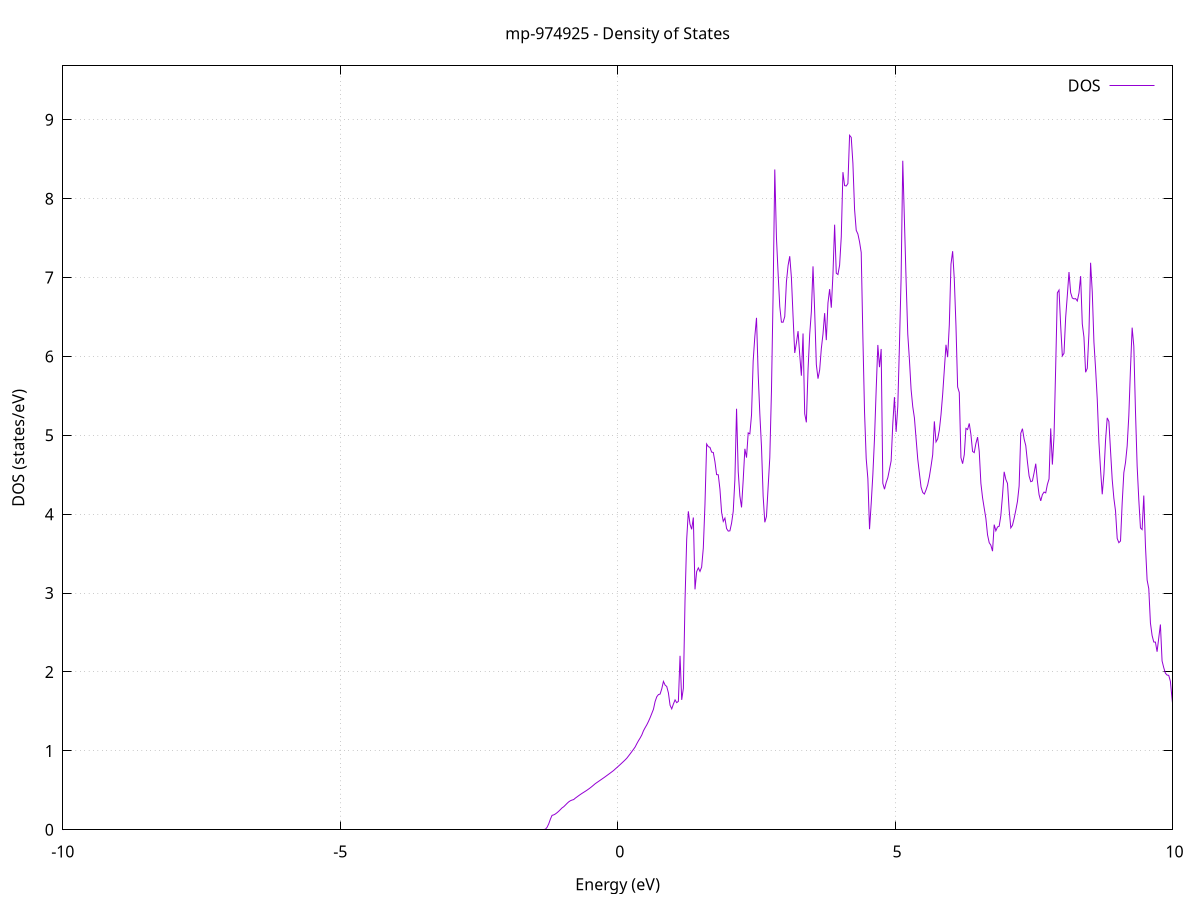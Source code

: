 set title 'mp-974925 - Density of States'
set xlabel 'Energy (eV)'
set ylabel 'DOS (states/eV)'
set grid
set xrange [-10:10]
set yrange [0:9.683]
set xzeroaxis lt -1
set terminal png size 800,600
set output 'mp-974925_dos_gnuplot.png'
plot '-' using 1:2 with lines title 'DOS'
-42.133400 0.000000
-42.103400 0.000000
-42.073400 0.000000
-42.043500 0.000000
-42.013500 0.000000
-41.983600 0.000000
-41.953600 0.000000
-41.923700 0.000000
-41.893700 0.000000
-41.863700 0.000000
-41.833800 0.000000
-41.803800 0.000000
-41.773900 0.000000
-41.743900 0.000000
-41.714000 0.000000
-41.684000 0.000000
-41.654000 0.000000
-41.624100 0.000000
-41.594100 0.000000
-41.564200 0.000000
-41.534200 0.000000
-41.504300 0.000000
-41.474300 0.000000
-41.444300 0.000000
-41.414400 0.000000
-41.384400 0.000000
-41.354500 0.000000
-41.324500 0.000000
-41.294600 0.000000
-41.264600 0.000000
-41.234600 0.000000
-41.204700 0.000000
-41.174700 0.000000
-41.144800 0.000000
-41.114800 0.000000
-41.084900 0.000000
-41.054900 0.000000
-41.024900 0.000000
-40.995000 0.000000
-40.965000 0.000000
-40.935100 0.000000
-40.905100 0.000000
-40.875200 0.000000
-40.845200 0.000000
-40.815300 0.000000
-40.785300 0.000000
-40.755300 0.000000
-40.725400 0.000000
-40.695400 0.000000
-40.665500 0.000000
-40.635500 0.000000
-40.605600 0.000000
-40.575600 0.000000
-40.545600 0.000000
-40.515700 0.000000
-40.485700 0.000000
-40.455800 0.000000
-40.425800 0.000000
-40.395900 0.000000
-40.365900 0.000000
-40.335900 0.000000
-40.306000 0.000000
-40.276000 0.000000
-40.246100 0.000000
-40.216100 0.000000
-40.186200 0.000000
-40.156200 0.000000
-40.126200 0.000000
-40.096300 0.000000
-40.066300 0.000000
-40.036400 0.000000
-40.006400 0.000000
-39.976500 0.000000
-39.946500 0.000000
-39.916500 0.000000
-39.886600 0.000000
-39.856600 0.000000
-39.826700 0.000000
-39.796700 0.000000
-39.766800 0.000000
-39.736800 0.000000
-39.706800 0.000000
-39.676900 0.000000
-39.646900 0.000000
-39.617000 0.000000
-39.587000 0.000000
-39.557100 0.000000
-39.527100 0.000000
-39.497100 0.000000
-39.467200 0.000000
-39.437200 0.000000
-39.407300 14.062000
-39.377300 84.823100
-39.347400 0.000000
-39.317400 0.000000
-39.287400 0.000000
-39.257500 0.000000
-39.227500 0.000000
-39.197600 0.000000
-39.167600 0.000000
-39.137700 0.000000
-39.107700 0.000000
-39.077700 0.000000
-39.047800 0.000000
-39.017800 0.000000
-38.987900 0.000000
-38.957900 0.000000
-38.928000 0.000000
-38.898000 0.000000
-38.868000 0.000000
-38.838100 0.000000
-38.808100 0.000000
-38.778200 0.000000
-38.748200 0.000000
-38.718300 0.000000
-38.688300 0.000000
-38.658300 0.000000
-38.628400 0.000000
-38.598400 0.000000
-38.568500 0.000000
-38.538500 0.000000
-38.508600 0.000000
-38.478600 0.000000
-38.448600 0.000000
-38.418700 0.000000
-38.388700 0.000000
-38.358800 0.000000
-38.328800 0.000000
-38.298900 0.000000
-38.268900 0.000000
-38.238900 0.000000
-38.209000 0.000000
-38.179000 0.000000
-38.149100 0.000000
-38.119100 0.000000
-38.089200 0.000000
-38.059200 0.000000
-38.029200 0.000000
-37.999300 0.000000
-37.969300 0.000000
-37.939400 0.000000
-37.909400 0.000000
-37.879500 0.000000
-37.849500 0.000000
-37.819600 0.000000
-37.789600 0.000000
-37.759600 0.000000
-37.729700 0.000000
-37.699700 0.000000
-37.669800 0.000000
-37.639800 0.000000
-37.609900 0.000000
-37.579900 0.000000
-37.549900 0.000000
-37.520000 0.000000
-37.490000 0.000000
-37.460100 0.000000
-37.430100 0.000000
-37.400200 0.000000
-37.370200 0.000000
-37.340200 0.000000
-37.310300 0.000000
-37.280300 0.000000
-37.250400 0.000000
-37.220400 0.000000
-37.190500 0.000000
-37.160500 0.000000
-37.130500 0.000000
-37.100600 0.000000
-37.070600 0.000000
-37.040700 0.000000
-37.010700 0.000000
-36.980800 0.000000
-36.950800 0.000000
-36.920800 0.000000
-36.890900 0.000000
-36.860900 0.000000
-36.831000 0.000000
-36.801000 0.000000
-36.771100 0.000000
-36.741100 0.000000
-36.711100 0.000000
-36.681200 0.000000
-36.651200 0.000000
-36.621300 0.000000
-36.591300 0.000000
-36.561400 0.000000
-36.531400 0.000000
-36.501400 0.000000
-36.471500 0.000000
-36.441500 0.000000
-36.411600 0.000000
-36.381600 0.000000
-36.351700 0.000000
-36.321700 0.000000
-36.291700 0.000000
-36.261800 0.000000
-36.231800 0.000000
-36.201900 0.000000
-36.171900 0.000000
-36.142000 0.000000
-36.112000 0.000000
-36.082000 0.000000
-36.052100 0.000000
-36.022100 0.000000
-35.992200 0.000000
-35.962200 0.000000
-35.932300 0.000000
-35.902300 0.000000
-35.872300 0.000000
-35.842400 0.000000
-35.812400 0.000000
-35.782500 0.000000
-35.752500 0.000000
-35.722600 0.000000
-35.692600 0.000000
-35.662600 0.000000
-35.632700 0.000000
-35.602700 0.000000
-35.572800 0.000000
-35.542800 0.000000
-35.512900 0.000000
-35.482900 0.000000
-35.452900 0.000000
-35.423000 0.000000
-35.393000 0.000000
-35.363100 0.000000
-35.333100 0.000000
-35.303200 0.000000
-35.273200 0.000000
-35.243200 0.000000
-35.213300 0.000000
-35.183300 0.000000
-35.153400 0.000000
-35.123400 0.000000
-35.093500 0.000000
-35.063500 0.000000
-35.033500 0.000000
-35.003600 0.000000
-34.973600 0.000000
-34.943700 0.000000
-34.913700 0.000000
-34.883800 0.000000
-34.853800 0.000000
-34.823800 0.000000
-34.793900 0.000000
-34.763900 0.000000
-34.734000 0.000000
-34.704000 0.000000
-34.674100 0.000000
-34.644100 0.000000
-34.614200 0.000000
-34.584200 0.000000
-34.554200 0.000000
-34.524300 0.000000
-34.494300 0.000000
-34.464400 0.000000
-34.434400 0.000000
-34.404500 0.000000
-34.374500 0.000000
-34.344500 0.000000
-34.314600 0.000000
-34.284600 0.000000
-34.254700 0.000000
-34.224700 0.000000
-34.194800 0.000000
-34.164800 0.000000
-34.134800 0.000000
-34.104900 0.000000
-34.074900 0.000000
-34.045000 0.000000
-34.015000 0.000000
-33.985100 0.000000
-33.955100 0.000000
-33.925100 0.000000
-33.895200 0.000000
-33.865200 0.000000
-33.835300 0.000000
-33.805300 0.000000
-33.775400 0.000000
-33.745400 0.000000
-33.715400 0.000000
-33.685500 0.000000
-33.655500 0.000000
-33.625600 0.000000
-33.595600 0.000000
-33.565700 0.000000
-33.535700 0.000000
-33.505700 0.000000
-33.475800 0.000000
-33.445800 0.000000
-33.415900 0.000000
-33.385900 0.000000
-33.356000 0.000000
-33.326000 0.000000
-33.296000 0.000000
-33.266100 0.000000
-33.236100 0.000000
-33.206200 0.000000
-33.176200 0.000000
-33.146300 0.000000
-33.116300 0.000000
-33.086300 0.000000
-33.056400 0.000000
-33.026400 0.000000
-32.996500 0.000000
-32.966500 0.000000
-32.936600 0.000000
-32.906600 0.000000
-32.876600 0.000000
-32.846700 0.000000
-32.816700 0.000000
-32.786800 0.000000
-32.756800 0.000000
-32.726900 0.000000
-32.696900 0.000000
-32.666900 0.000000
-32.637000 0.000000
-32.607000 0.000000
-32.577100 0.000000
-32.547100 0.000000
-32.517200 0.000000
-32.487200 0.000000
-32.457200 0.000000
-32.427300 0.000000
-32.397300 0.000000
-32.367400 0.000000
-32.337400 0.000000
-32.307500 0.000000
-32.277500 0.000000
-32.247500 0.000000
-32.217600 0.000000
-32.187600 0.000000
-32.157700 0.000000
-32.127700 0.000000
-32.097800 0.000000
-32.067800 0.000000
-32.037800 0.000000
-32.007900 0.000000
-31.977900 0.000000
-31.948000 0.000000
-31.918000 0.000000
-31.888100 0.000000
-31.858100 0.000000
-31.828100 0.000000
-31.798200 0.000000
-31.768200 0.000000
-31.738300 0.000000
-31.708300 0.000000
-31.678400 0.000000
-31.648400 0.000000
-31.618400 0.000000
-31.588500 0.000000
-31.558500 0.000000
-31.528600 0.000000
-31.498600 0.000000
-31.468700 0.000000
-31.438700 0.000000
-31.408800 0.000000
-31.378800 0.000000
-31.348800 0.000000
-31.318900 0.000000
-31.288900 0.000000
-31.259000 0.000000
-31.229000 0.000000
-31.199100 0.000000
-31.169100 0.000000
-31.139100 0.000000
-31.109200 0.000000
-31.079200 0.000000
-31.049300 0.000000
-31.019300 0.000000
-30.989400 0.000000
-30.959400 0.000000
-30.929400 0.000000
-30.899500 0.000000
-30.869500 0.000000
-30.839600 0.000000
-30.809600 0.000000
-30.779700 0.000000
-30.749700 0.000000
-30.719700 0.000000
-30.689800 0.000000
-30.659800 0.000000
-30.629900 0.000000
-30.599900 0.000000
-30.570000 0.000000
-30.540000 0.000000
-30.510000 0.000000
-30.480100 0.000000
-30.450100 0.000000
-30.420200 0.000000
-30.390200 0.000000
-30.360300 0.000000
-30.330300 0.000000
-30.300300 0.000000
-30.270400 0.000000
-30.240400 0.000000
-30.210500 0.000000
-30.180500 0.000000
-30.150600 0.000000
-30.120600 0.000000
-30.090600 0.000000
-30.060700 0.000000
-30.030700 0.000000
-30.000800 0.000000
-29.970800 0.000000
-29.940900 0.000000
-29.910900 0.000000
-29.880900 0.000000
-29.851000 0.000000
-29.821000 0.000000
-29.791100 0.000000
-29.761100 0.000000
-29.731200 0.000000
-29.701200 0.000000
-29.671200 0.000000
-29.641300 0.000000
-29.611300 0.000000
-29.581400 0.000000
-29.551400 0.000000
-29.521500 0.000000
-29.491500 0.000000
-29.461500 0.000000
-29.431600 0.000000
-29.401600 0.000000
-29.371700 0.000000
-29.341700 0.000000
-29.311800 0.000000
-29.281800 0.000000
-29.251800 0.000000
-29.221900 0.000000
-29.191900 0.000000
-29.162000 0.000000
-29.132000 0.000000
-29.102100 0.000000
-29.072100 0.000000
-29.042100 0.000000
-29.012200 0.000000
-28.982200 0.000000
-28.952300 0.000000
-28.922300 0.000000
-28.892400 0.000000
-28.862400 0.000000
-28.832400 0.000000
-28.802500 0.000000
-28.772500 0.000000
-28.742600 0.000000
-28.712600 0.000000
-28.682700 0.000000
-28.652700 0.000000
-28.622700 0.000000
-28.592800 0.000000
-28.562800 0.000000
-28.532900 0.000000
-28.502900 0.000000
-28.473000 0.000000
-28.443000 0.000000
-28.413100 0.000000
-28.383100 0.000000
-28.353100 0.000000
-28.323200 0.000000
-28.293200 0.000000
-28.263300 0.000000
-28.233300 0.000000
-28.203400 0.000000
-28.173400 0.000000
-28.143400 0.000000
-28.113500 0.000000
-28.083500 0.000000
-28.053600 0.000000
-28.023600 0.000000
-27.993700 0.000000
-27.963700 0.000000
-27.933700 0.000000
-27.903800 0.000000
-27.873800 0.000000
-27.843900 0.000000
-27.813900 0.000000
-27.784000 0.000000
-27.754000 0.000000
-27.724000 0.000000
-27.694100 0.000000
-27.664100 0.000000
-27.634200 0.000000
-27.604200 0.000000
-27.574300 0.000000
-27.544300 0.000000
-27.514300 0.000000
-27.484400 0.000000
-27.454400 0.000000
-27.424500 0.000000
-27.394500 0.000000
-27.364600 0.000000
-27.334600 0.000000
-27.304600 0.000000
-27.274700 0.000000
-27.244700 0.000000
-27.214800 0.000000
-27.184800 0.000000
-27.154900 0.000000
-27.124900 0.000000
-27.094900 0.000000
-27.065000 0.000000
-27.035000 0.000000
-27.005100 0.000000
-26.975100 0.000000
-26.945200 0.000000
-26.915200 0.000000
-26.885200 0.000000
-26.855300 0.000000
-26.825300 0.000000
-26.795400 0.000000
-26.765400 0.000000
-26.735500 0.000000
-26.705500 0.000000
-26.675500 0.000000
-26.645600 0.000000
-26.615600 0.000000
-26.585700 0.000000
-26.555700 0.000000
-26.525800 0.000000
-26.495800 0.000000
-26.465800 0.000000
-26.435900 0.000000
-26.405900 0.000000
-26.376000 0.000000
-26.346000 0.000000
-26.316100 0.000000
-26.286100 0.000000
-26.256100 0.000000
-26.226200 0.000000
-26.196200 0.000000
-26.166300 0.000000
-26.136300 0.000000
-26.106400 0.000000
-26.076400 0.000000
-26.046400 0.000000
-26.016500 0.000000
-25.986500 0.000000
-25.956600 0.000000
-25.926600 0.000000
-25.896700 0.000000
-25.866700 0.000000
-25.836700 0.000000
-25.806800 0.000000
-25.776800 0.000000
-25.746900 0.000000
-25.716900 0.000000
-25.687000 0.000000
-25.657000 0.000000
-25.627000 0.000000
-25.597100 0.000000
-25.567100 0.000000
-25.537200 0.000000
-25.507200 0.000000
-25.477300 0.000000
-25.447300 0.000000
-25.417300 0.000000
-25.387400 0.000000
-25.357400 0.000000
-25.327500 0.000000
-25.297500 0.000000
-25.267600 0.000000
-25.237600 0.000000
-25.207700 0.000000
-25.177700 0.000000
-25.147700 0.000000
-25.117800 0.000000
-25.087800 0.000000
-25.057900 0.000000
-25.027900 0.000000
-24.998000 0.000000
-24.968000 0.000000
-24.938000 0.000000
-24.908100 0.000000
-24.878100 0.000000
-24.848200 0.000000
-24.818200 0.000000
-24.788300 0.000000
-24.758300 0.000000
-24.728300 0.000000
-24.698400 0.000000
-24.668400 0.000000
-24.638500 0.000000
-24.608500 0.000000
-24.578600 0.000000
-24.548600 0.000000
-24.518600 0.000000
-24.488700 0.000000
-24.458700 0.000000
-24.428800 0.000000
-24.398800 0.000000
-24.368900 0.000000
-24.338900 0.000000
-24.308900 0.000000
-24.279000 0.000000
-24.249000 0.000000
-24.219100 0.000000
-24.189100 0.000000
-24.159200 0.000000
-24.129200 0.000000
-24.099200 0.000000
-24.069300 0.000000
-24.039300 0.000000
-24.009400 0.000000
-23.979400 0.000000
-23.949500 0.000000
-23.919500 0.000000
-23.889500 0.000000
-23.859600 0.000000
-23.829600 0.000000
-23.799700 0.000000
-23.769700 0.000000
-23.739800 0.000000
-23.709800 0.000000
-23.679800 0.000000
-23.649900 0.000000
-23.619900 0.000000
-23.590000 0.000000
-23.560000 0.000000
-23.530100 0.000000
-23.500100 0.000000
-23.470100 0.000000
-23.440200 0.000000
-23.410200 0.000000
-23.380300 0.000000
-23.350300 0.000000
-23.320400 0.000000
-23.290400 0.000000
-23.260400 0.000000
-23.230500 0.000000
-23.200500 0.000000
-23.170600 0.000000
-23.140600 0.000000
-23.110700 0.000000
-23.080700 0.000000
-23.050700 0.000000
-23.020800 0.000000
-22.990800 0.000000
-22.960900 0.000000
-22.930900 0.000000
-22.901000 0.000000
-22.871000 0.000000
-22.841000 0.000000
-22.811100 0.000000
-22.781100 0.000000
-22.751200 0.000000
-22.721200 0.000000
-22.691300 0.000000
-22.661300 0.000000
-22.631300 0.000000
-22.601400 0.000000
-22.571400 0.000000
-22.541500 0.000000
-22.511500 0.000000
-22.481600 0.000000
-22.451600 0.000000
-22.421600 0.000000
-22.391700 0.000000
-22.361700 0.000000
-22.331800 0.000000
-22.301800 0.000000
-22.271900 0.000000
-22.241900 0.000000
-22.211900 0.000000
-22.182000 0.000000
-22.152000 0.000000
-22.122100 0.000000
-22.092100 0.000000
-22.062200 0.000000
-22.032200 0.000000
-22.002300 0.000000
-21.972300 0.000000
-21.942300 0.000000
-21.912400 0.000000
-21.882400 0.000000
-21.852500 0.000000
-21.822500 0.000000
-21.792600 0.000000
-21.762600 0.000000
-21.732600 0.000000
-21.702700 0.000000
-21.672700 0.000000
-21.642800 0.000000
-21.612800 0.000000
-21.582900 0.000000
-21.552900 0.000000
-21.522900 0.000000
-21.493000 0.000000
-21.463000 0.000000
-21.433100 0.000000
-21.403100 0.000000
-21.373200 0.000000
-21.343200 0.000000
-21.313200 0.000000
-21.283300 0.000000
-21.253300 0.000000
-21.223400 0.000000
-21.193400 0.000000
-21.163500 0.000000
-21.133500 0.000000
-21.103500 0.000000
-21.073600 0.000000
-21.043600 0.000000
-21.013700 0.000000
-20.983700 0.000000
-20.953800 0.000000
-20.923800 0.000000
-20.893800 0.000000
-20.863900 0.000000
-20.833900 0.000000
-20.804000 0.000000
-20.774000 0.000000
-20.744100 0.000000
-20.714100 0.000000
-20.684100 0.000000
-20.654200 0.000000
-20.624200 0.000000
-20.594300 0.000000
-20.564300 0.000000
-20.534400 0.000000
-20.504400 0.000000
-20.474400 0.000000
-20.444500 0.000000
-20.414500 0.000000
-20.384600 0.000000
-20.354600 0.000000
-20.324700 0.000000
-20.294700 0.000000
-20.264700 0.000000
-20.234800 0.000000
-20.204800 0.000000
-20.174900 0.000000
-20.144900 0.000000
-20.115000 0.000000
-20.085000 0.000000
-20.055000 0.000000
-20.025100 0.000000
-19.995100 0.000000
-19.965200 0.000000
-19.935200 0.000000
-19.905300 0.000000
-19.875300 0.000000
-19.845300 0.000000
-19.815400 0.000000
-19.785400 0.000000
-19.755500 0.000000
-19.725500 0.000000
-19.695600 8.465600
-19.665600 13.528800
-19.635600 45.785300
-19.605700 44.774100
-19.575700 54.794300
-19.545800 25.334200
-19.515800 30.213600
-19.485900 36.943400
-19.455900 49.564200
-19.425900 30.260800
-19.396000 31.481800
-19.366000 80.850700
-19.336100 52.676400
-19.306100 88.310800
-19.276200 0.000000
-19.246200 0.000000
-19.216200 0.000000
-19.186300 0.000000
-19.156300 0.000000
-19.126400 0.000000
-19.096400 0.000000
-19.066500 0.000000
-19.036500 0.000000
-19.006600 0.000000
-18.976600 0.000000
-18.946600 0.000000
-18.916700 0.000000
-18.886700 0.000000
-18.856800 0.000000
-18.826800 0.000000
-18.796900 0.000000
-18.766900 0.000000
-18.736900 0.000000
-18.707000 0.000000
-18.677000 0.000000
-18.647100 0.000000
-18.617100 0.000000
-18.587200 0.000000
-18.557200 0.000000
-18.527200 0.000000
-18.497300 0.000000
-18.467300 0.000000
-18.437400 0.000000
-18.407400 0.000000
-18.377500 0.000000
-18.347500 0.000000
-18.317500 0.000000
-18.287600 0.000000
-18.257600 0.000000
-18.227700 0.000000
-18.197700 0.000000
-18.167800 0.000000
-18.137800 0.000000
-18.107800 0.000000
-18.077900 0.000000
-18.047900 0.000000
-18.018000 0.000000
-17.988000 0.000000
-17.958100 0.000000
-17.928100 0.000000
-17.898100 0.000000
-17.868200 0.000000
-17.838200 0.000000
-17.808300 0.000000
-17.778300 0.000000
-17.748400 0.000000
-17.718400 0.000000
-17.688400 0.000000
-17.658500 0.000000
-17.628500 0.000000
-17.598600 0.000000
-17.568600 0.000000
-17.538700 0.000000
-17.508700 0.000000
-17.478700 0.000000
-17.448800 0.000000
-17.418800 0.000000
-17.388900 0.000000
-17.358900 0.000000
-17.329000 0.000000
-17.299000 0.000000
-17.269000 0.000000
-17.239100 0.000000
-17.209100 0.000000
-17.179200 0.000000
-17.149200 0.000000
-17.119300 0.000000
-17.089300 0.000000
-17.059300 0.000000
-17.029400 0.000000
-16.999400 0.000000
-16.969500 0.000000
-16.939500 0.000000
-16.909600 0.000000
-16.879600 0.000000
-16.849600 0.000000
-16.819700 0.000000
-16.789700 0.000000
-16.759800 0.000000
-16.729800 0.000000
-16.699900 0.000000
-16.669900 0.000000
-16.639900 0.000000
-16.610000 0.000000
-16.580000 0.000000
-16.550100 0.000000
-16.520100 0.000000
-16.490200 0.000000
-16.460200 0.000000
-16.430200 0.000000
-16.400300 0.000000
-16.370300 0.000000
-16.340400 0.000000
-16.310400 0.000000
-16.280500 0.000000
-16.250500 0.000000
-16.220500 0.000000
-16.190600 0.000000
-16.160600 0.000000
-16.130700 0.000000
-16.100700 0.000000
-16.070800 0.000000
-16.040800 0.000000
-16.010800 0.000000
-15.980900 0.000000
-15.950900 0.000000
-15.921000 0.000000
-15.891000 0.000000
-15.861100 0.000000
-15.831100 0.000000
-15.801200 0.000000
-15.771200 0.000000
-15.741200 0.000000
-15.711300 0.000000
-15.681300 0.000000
-15.651400 0.000000
-15.621400 0.000000
-15.591500 0.000000
-15.561500 121.368200
-15.531500 8.829300
-15.501600 0.000000
-15.471600 0.000000
-15.441700 0.000000
-15.411700 0.000000
-15.381800 0.000000
-15.351800 0.000000
-15.321800 0.000000
-15.291900 0.000000
-15.261900 0.000000
-15.232000 0.000000
-15.202000 0.000000
-15.172100 0.000000
-15.142100 0.000000
-15.112100 0.000000
-15.082200 0.000000
-15.052200 0.000000
-15.022300 0.000000
-14.992300 0.000000
-14.962400 0.000000
-14.932400 0.000000
-14.902400 0.000000
-14.872500 0.000000
-14.842500 0.000000
-14.812600 0.000000
-14.782600 0.000000
-14.752700 0.000000
-14.722700 0.000000
-14.692700 0.000000
-14.662800 0.000000
-14.632800 0.000000
-14.602900 0.000000
-14.572900 0.000000
-14.543000 0.000000
-14.513000 0.000000
-14.483000 0.000000
-14.453100 0.000000
-14.423100 0.000000
-14.393200 0.000000
-14.363200 0.000000
-14.333300 0.000000
-14.303300 0.000000
-14.273300 0.000000
-14.243400 0.000000
-14.213400 0.000000
-14.183500 0.000000
-14.153500 0.000000
-14.123600 0.000000
-14.093600 0.000000
-14.063600 0.000000
-14.033700 0.000000
-14.003700 0.000000
-13.973800 0.000000
-13.943800 0.000000
-13.913900 0.000000
-13.883900 0.000000
-13.853900 0.000000
-13.824000 0.000000
-13.794000 0.000000
-13.764100 0.000000
-13.734100 0.000000
-13.704200 0.000000
-13.674200 0.000000
-13.644200 0.000000
-13.614300 0.000000
-13.584300 0.000000
-13.554400 0.000000
-13.524400 0.000000
-13.494500 0.000000
-13.464500 0.000000
-13.434500 0.000000
-13.404600 0.000000
-13.374600 0.000000
-13.344700 0.000000
-13.314700 0.000000
-13.284800 0.000000
-13.254800 0.000000
-13.224800 0.000000
-13.194900 0.000000
-13.164900 0.000000
-13.135000 0.000000
-13.105000 0.000000
-13.075100 0.000000
-13.045100 0.000000
-13.015100 0.000000
-12.985200 0.000000
-12.955200 0.000000
-12.925300 0.000000
-12.895300 0.000000
-12.865400 0.000000
-12.835400 0.000000
-12.805500 0.000000
-12.775500 0.000000
-12.745500 0.000000
-12.715600 0.000000
-12.685600 0.000000
-12.655700 0.000000
-12.625700 0.000000
-12.595800 0.000000
-12.565800 0.000000
-12.535800 0.000000
-12.505900 0.000000
-12.475900 0.000000
-12.446000 0.000000
-12.416000 0.000000
-12.386100 0.000000
-12.356100 0.000000
-12.326100 0.000000
-12.296200 0.000000
-12.266200 0.000000
-12.236300 0.000000
-12.206300 0.000000
-12.176400 0.000000
-12.146400 0.000000
-12.116400 0.000000
-12.086500 0.000000
-12.056500 0.000000
-12.026600 0.000000
-11.996600 0.000000
-11.966700 0.000000
-11.936700 0.000000
-11.906700 0.000000
-11.876800 0.000000
-11.846800 0.000000
-11.816900 0.000000
-11.786900 0.000000
-11.757000 0.000000
-11.727000 0.000000
-11.697000 0.000000
-11.667100 0.000000
-11.637100 0.000000
-11.607200 0.000000
-11.577200 0.000000
-11.547300 0.000000
-11.517300 0.000000
-11.487300 0.000000
-11.457400 0.000000
-11.427400 0.000000
-11.397500 0.000000
-11.367500 0.000000
-11.337600 0.000000
-11.307600 0.000000
-11.277600 0.000000
-11.247700 0.000000
-11.217700 0.000000
-11.187800 0.000000
-11.157800 0.000000
-11.127900 0.000000
-11.097900 0.000000
-11.067900 0.000000
-11.038000 0.000000
-11.008000 0.000000
-10.978100 0.000000
-10.948100 0.000000
-10.918200 0.000000
-10.888200 0.000000
-10.858200 0.000000
-10.828300 0.000000
-10.798300 0.000000
-10.768400 0.000000
-10.738400 0.000000
-10.708500 0.000000
-10.678500 0.000000
-10.648500 0.000000
-10.618600 0.000000
-10.588600 0.000000
-10.558700 0.000000
-10.528700 0.000000
-10.498800 0.000000
-10.468800 0.000000
-10.438800 0.000000
-10.408900 0.000000
-10.378900 0.000000
-10.349000 0.000000
-10.319000 0.000000
-10.289100 0.000000
-10.259100 0.000000
-10.229100 0.000000
-10.199200 0.000000
-10.169200 0.000000
-10.139300 0.000000
-10.109300 0.000000
-10.079400 0.000000
-10.049400 0.000000
-10.019400 0.000000
-9.989500 0.000000
-9.959500 0.000000
-9.929600 0.000000
-9.899600 0.000000
-9.869700 0.000000
-9.839700 0.000000
-9.809700 0.000000
-9.779800 0.000000
-9.749800 0.000000
-9.719900 0.000000
-9.689900 0.000000
-9.660000 0.000000
-9.630000 0.000000
-9.600100 0.000000
-9.570100 0.000000
-9.540100 0.000000
-9.510200 0.000000
-9.480200 0.000000
-9.450300 0.000000
-9.420300 0.000000
-9.390400 0.000000
-9.360400 0.000000
-9.330400 0.000000
-9.300500 0.000000
-9.270500 0.000000
-9.240600 0.000000
-9.210600 0.000000
-9.180700 0.000000
-9.150700 0.000000
-9.120700 0.000000
-9.090800 0.000000
-9.060800 0.000000
-9.030900 0.000000
-9.000900 0.000000
-8.971000 0.000000
-8.941000 0.000000
-8.911000 0.000000
-8.881100 0.000000
-8.851100 0.000000
-8.821200 0.000000
-8.791200 0.000000
-8.761300 0.000000
-8.731300 0.000000
-8.701300 0.000000
-8.671400 0.000000
-8.641400 0.000000
-8.611500 0.000000
-8.581500 0.000000
-8.551600 0.000000
-8.521600 0.000000
-8.491600 0.000000
-8.461700 0.000000
-8.431700 0.000000
-8.401800 0.000000
-8.371800 0.000000
-8.341900 0.000000
-8.311900 0.000000
-8.281900 0.000000
-8.252000 0.000000
-8.222000 0.000000
-8.192100 0.000000
-8.162100 0.000000
-8.132200 0.000000
-8.102200 0.000000
-8.072200 0.000000
-8.042300 0.000000
-8.012300 0.000000
-7.982400 0.000000
-7.952400 0.000000
-7.922500 0.000000
-7.892500 0.000000
-7.862500 0.000000
-7.832600 0.000000
-7.802600 0.000000
-7.772700 0.000000
-7.742700 0.000000
-7.712800 0.000000
-7.682800 0.000000
-7.652800 0.000000
-7.622900 0.000000
-7.592900 0.000000
-7.563000 0.000000
-7.533000 0.000000
-7.503100 0.000000
-7.473100 0.000000
-7.443100 0.000000
-7.413200 0.000000
-7.383200 0.000000
-7.353300 0.000000
-7.323300 0.000000
-7.293400 0.000000
-7.263400 0.000000
-7.233400 0.000000
-7.203500 0.000000
-7.173500 0.000000
-7.143600 0.000000
-7.113600 0.000000
-7.083700 0.000000
-7.053700 0.000000
-7.023700 0.000000
-6.993800 0.000000
-6.963800 0.000000
-6.933900 0.000000
-6.903900 0.000000
-6.874000 0.000000
-6.844000 0.000000
-6.814000 0.000000
-6.784100 0.000000
-6.754100 0.000000
-6.724200 0.000000
-6.694200 0.000000
-6.664300 0.000000
-6.634300 0.000000
-6.604300 0.000000
-6.574400 0.000000
-6.544400 0.000000
-6.514500 0.000000
-6.484500 0.000000
-6.454600 0.000000
-6.424600 0.000000
-6.394700 0.000000
-6.364700 0.000000
-6.334700 0.000000
-6.304800 0.000000
-6.274800 0.000000
-6.244900 0.000000
-6.214900 0.000000
-6.185000 0.000000
-6.155000 0.000000
-6.125000 0.000000
-6.095100 0.000000
-6.065100 0.000000
-6.035200 0.000000
-6.005200 0.000000
-5.975300 0.000000
-5.945300 0.000000
-5.915300 0.000000
-5.885400 0.000000
-5.855400 0.000000
-5.825500 0.000000
-5.795500 0.000000
-5.765600 0.000000
-5.735600 0.000000
-5.705600 0.000000
-5.675700 0.000000
-5.645700 0.000000
-5.615800 0.000000
-5.585800 0.000000
-5.555900 0.000000
-5.525900 0.000000
-5.495900 0.000000
-5.466000 0.000000
-5.436000 0.000000
-5.406100 0.000000
-5.376100 0.000000
-5.346200 0.000000
-5.316200 0.000000
-5.286200 0.000000
-5.256300 0.000000
-5.226300 0.000000
-5.196400 0.000000
-5.166400 0.000000
-5.136500 0.000000
-5.106500 0.000000
-5.076500 0.000000
-5.046600 0.000000
-5.016600 0.000000
-4.986700 0.000000
-4.956700 0.000000
-4.926800 0.000000
-4.896800 0.000000
-4.866800 0.000000
-4.836900 0.000000
-4.806900 0.000000
-4.777000 0.000000
-4.747000 0.000000
-4.717100 0.000000
-4.687100 0.000000
-4.657100 0.000000
-4.627200 0.000000
-4.597200 0.000000
-4.567300 0.000000
-4.537300 0.000000
-4.507400 0.000000
-4.477400 0.000000
-4.447400 0.000000
-4.417500 0.000000
-4.387500 0.000000
-4.357600 0.000000
-4.327600 0.000000
-4.297700 0.000000
-4.267700 0.000000
-4.237700 0.000000
-4.207800 0.000000
-4.177800 0.000000
-4.147900 0.000000
-4.117900 0.000000
-4.088000 0.000000
-4.058000 0.000000
-4.028000 0.000000
-3.998100 0.000000
-3.968100 0.000000
-3.938200 0.000000
-3.908200 0.000000
-3.878300 0.000000
-3.848300 0.000000
-3.818300 0.000000
-3.788400 0.000000
-3.758400 0.000000
-3.728500 0.000000
-3.698500 0.000000
-3.668600 0.000000
-3.638600 0.000000
-3.608600 0.000000
-3.578700 0.000000
-3.548700 0.000000
-3.518800 0.000000
-3.488800 0.000000
-3.458900 0.000000
-3.428900 0.000000
-3.399000 0.000000
-3.369000 0.000000
-3.339000 0.000000
-3.309100 0.000000
-3.279100 0.000000
-3.249200 0.000000
-3.219200 0.000000
-3.189300 0.000000
-3.159300 0.000000
-3.129300 0.000000
-3.099400 0.000000
-3.069400 0.000000
-3.039500 0.000000
-3.009500 0.000000
-2.979600 0.000000
-2.949600 0.000000
-2.919600 0.000000
-2.889700 0.000000
-2.859700 0.000000
-2.829800 0.000000
-2.799800 0.000000
-2.769900 0.000000
-2.739900 0.000000
-2.709900 0.000000
-2.680000 0.000000
-2.650000 0.000000
-2.620100 0.000000
-2.590100 0.000000
-2.560200 0.000000
-2.530200 0.000000
-2.500200 0.000000
-2.470300 0.000000
-2.440300 0.000000
-2.410400 0.000000
-2.380400 0.000000
-2.350500 0.000000
-2.320500 0.000000
-2.290500 0.000000
-2.260600 0.000000
-2.230600 0.000000
-2.200700 0.000000
-2.170700 0.000000
-2.140800 0.000000
-2.110800 0.000000
-2.080800 0.000000
-2.050900 0.000000
-2.020900 0.000000
-1.991000 0.000000
-1.961000 0.000000
-1.931100 0.000000
-1.901100 0.000000
-1.871100 0.000000
-1.841200 0.000000
-1.811200 0.000000
-1.781300 0.000000
-1.751300 0.000000
-1.721400 0.000000
-1.691400 0.000000
-1.661400 0.000000
-1.631500 0.000000
-1.601500 0.000000
-1.571600 0.000000
-1.541600 0.000000
-1.511700 0.000000
-1.481700 0.000000
-1.451700 0.000000
-1.421800 0.000000
-1.391800 0.000000
-1.361900 0.000000
-1.331900 0.000000
-1.302000 0.006500
-1.272000 0.031400
-1.242000 0.075100
-1.212100 0.134500
-1.182100 0.182800
-1.152200 0.188900
-1.122200 0.200400
-1.092300 0.216300
-1.062300 0.234700
-1.032300 0.255600
-1.002400 0.277000
-0.972400 0.291800
-0.942500 0.312500
-0.912500 0.334000
-0.882600 0.353500
-0.852600 0.367700
-0.822600 0.376700
-0.792700 0.382800
-0.762700 0.401200
-0.732800 0.416500
-0.702800 0.432000
-0.672900 0.446900
-0.642900 0.461000
-0.612900 0.474500
-0.583000 0.487600
-0.553000 0.501800
-0.523100 0.516500
-0.493100 0.532100
-0.463200 0.548800
-0.433200 0.566600
-0.403200 0.584500
-0.373300 0.599100
-0.343300 0.613700
-0.313400 0.628400
-0.283400 0.643000
-0.253500 0.657500
-0.223500 0.672500
-0.193600 0.688000
-0.163600 0.703500
-0.133600 0.719100
-0.103700 0.734800
-0.073700 0.750700
-0.043800 0.770200
-0.013800 0.788700
0.016100 0.807600
0.046100 0.826800
0.076100 0.846400
0.106000 0.866200
0.136000 0.886300
0.165900 0.908100
0.195900 0.935300
0.225800 0.962700
0.255800 0.991000
0.285800 1.020100
0.315700 1.049900
0.345700 1.091300
0.375600 1.129100
0.405600 1.163300
0.435500 1.201800
0.465500 1.254700
0.495500 1.294100
0.525400 1.330500
0.555400 1.373200
0.585300 1.421100
0.615300 1.474200
0.645200 1.527400
0.675200 1.625300
0.705200 1.686100
0.735100 1.713500
0.765100 1.720100
0.795000 1.786300
0.825000 1.880600
0.854900 1.834300
0.884900 1.816500
0.914900 1.734800
0.944800 1.578400
0.974800 1.532600
1.004700 1.593500
1.034700 1.646400
1.064600 1.611400
1.094600 1.627400
1.124600 2.204900
1.154500 1.646700
1.184500 1.794300
1.214400 2.909400
1.244400 3.682300
1.274300 4.036800
1.304300 3.872800
1.334300 3.808400
1.364200 3.958400
1.394200 3.047400
1.424100 3.271800
1.454100 3.319900
1.484000 3.274800
1.514000 3.330300
1.544000 3.571200
1.573900 4.125600
1.603900 4.889900
1.633800 4.856200
1.663800 4.847300
1.693700 4.787300
1.723700 4.782900
1.753700 4.664700
1.783600 4.502000
1.813600 4.500000
1.843500 4.318200
1.873500 4.023900
1.903400 3.908800
1.933400 3.951100
1.963400 3.818100
1.993300 3.786000
2.023300 3.789300
2.053200 3.885800
2.083200 4.036600
2.113100 4.439600
2.143100 5.336700
2.173100 4.541700
2.203000 4.230700
2.233000 4.086400
2.262900 4.433800
2.292900 4.829000
2.322800 4.717500
2.352800 5.030700
2.382800 5.018000
2.412700 5.257400
2.442700 5.943600
2.472600 6.253500
2.502600 6.489500
2.532500 5.783000
2.562500 5.273500
2.592500 4.854500
2.622400 4.228500
2.652400 3.897600
2.682300 3.970900
2.712300 4.347000
2.742200 4.718400
2.772200 5.560400
2.802200 6.806000
2.832100 8.370200
2.862100 7.507500
2.892000 7.052400
2.922000 6.631200
2.951900 6.434200
2.981900 6.433800
3.011800 6.505700
3.041800 6.946100
3.071800 7.152400
3.101700 7.270300
3.131700 6.998700
3.161600 6.506100
3.191600 6.044000
3.221500 6.169400
3.251500 6.320800
3.281500 6.021300
3.311400 5.755500
3.341400 6.291000
3.371300 5.273200
3.401300 5.164300
3.431200 5.826000
3.461200 6.279400
3.491200 6.565700
3.521100 7.141900
3.551100 6.571500
3.581000 5.897100
3.611000 5.718200
3.640900 5.828600
3.670900 6.100000
3.700900 6.283400
3.730800 6.549400
3.760800 6.206600
3.790700 6.678600
3.820700 6.853400
3.850600 6.617800
3.880600 7.043400
3.910600 7.669900
3.940500 7.054900
3.970500 7.038400
4.000400 7.156500
4.030400 7.515700
4.060300 8.335900
4.090300 8.165100
4.120300 8.160500
4.150200 8.192000
4.180200 8.802900
4.210100 8.776300
4.240100 8.447400
4.270000 7.864100
4.300000 7.598300
4.330000 7.551800
4.359900 7.452000
4.389900 7.317400
4.419800 6.245000
4.449800 5.292600
4.479700 4.704900
4.509700 4.451100
4.539700 3.810500
4.569600 4.134300
4.599600 4.503400
4.629500 4.963200
4.659500 5.577800
4.689400 6.145500
4.719400 5.863900
4.749400 6.094400
4.779300 4.392200
4.809300 4.316800
4.839200 4.400700
4.869200 4.463300
4.899100 4.567500
4.929100 4.676500
4.959100 5.146600
4.989000 5.484100
5.019000 5.042900
5.048900 5.366900
5.078900 6.144200
5.108800 6.996700
5.138800 8.480400
5.168800 7.717500
5.198700 6.966700
5.228700 6.283100
5.258600 5.960200
5.288600 5.582900
5.318500 5.364600
5.348500 5.221400
5.378500 4.959700
5.408400 4.700600
5.438400 4.518800
5.468300 4.344200
5.498300 4.275700
5.528200 4.255700
5.558200 4.308100
5.588200 4.372500
5.618100 4.474600
5.648100 4.608100
5.678000 4.753700
5.708000 5.176900
5.737900 4.916600
5.767900 4.954600
5.797900 5.067000
5.827800 5.261900
5.857800 5.519200
5.887700 5.832400
5.917700 6.147600
5.947600 5.990900
5.977600 6.400500
6.007500 7.168400
6.037500 7.333800
6.067500 6.976400
6.097400 6.390500
6.127400 5.613200
6.157300 5.542800
6.187300 4.717000
6.217200 4.640400
6.247200 4.753900
6.277200 5.088100
6.307100 5.073600
6.337100 5.150900
6.367000 5.010900
6.397000 4.795400
6.426900 4.780800
6.456900 4.897100
6.486900 4.977500
6.516800 4.796500
6.546800 4.391200
6.576700 4.209200
6.606700 4.076100
6.636600 3.947200
6.666600 3.738300
6.696600 3.639200
6.726500 3.606500
6.756500 3.531500
6.786400 3.867800
6.816400 3.789900
6.846300 3.838200
6.876300 3.847900
6.906300 3.983500
6.936200 4.235700
6.966200 4.537500
6.996100 4.441800
7.026100 4.390600
7.056000 4.055900
7.086000 3.826400
7.116000 3.860000
7.145900 3.948600
7.175900 4.050100
7.205800 4.162100
7.235800 4.357700
7.265700 5.026200
7.295700 5.084100
7.325700 4.952500
7.355600 4.869600
7.385600 4.663000
7.415500 4.485100
7.445500 4.412300
7.475400 4.421100
7.505400 4.524300
7.535400 4.640300
7.565300 4.418200
7.595300 4.247500
7.625200 4.169200
7.655200 4.248900
7.685100 4.280800
7.715100 4.270400
7.745100 4.377200
7.775000 4.447300
7.805000 5.087500
7.834900 4.628900
7.864900 4.991500
7.894800 5.868500
7.924800 6.806000
7.954800 6.841200
7.984700 6.389700
8.014700 6.006000
8.044600 6.039800
8.074600 6.495500
8.104500 6.772700
8.134500 7.069800
8.164500 6.808500
8.194400 6.740400
8.224400 6.729400
8.254300 6.732600
8.284300 6.702800
8.314200 6.803300
8.344200 7.017900
8.374200 6.412500
8.404100 6.244800
8.434100 5.799300
8.464000 5.849300
8.494000 6.295000
8.523900 7.187400
8.553900 6.818300
8.583900 6.182400
8.613800 5.846000
8.643800 5.458100
8.673700 4.913800
8.703700 4.561800
8.733600 4.252200
8.763600 4.508600
8.793600 4.938300
8.823500 5.221100
8.853500 5.175100
8.883400 4.802400
8.913400 4.438800
8.943300 4.202700
8.973300 4.039600
9.003300 3.692700
9.033200 3.639100
9.063200 3.660500
9.093100 4.142300
9.123100 4.526800
9.153000 4.655100
9.183000 4.864800
9.212900 5.252200
9.242900 5.846000
9.272900 6.365100
9.302800 6.130800
9.332800 5.303800
9.362700 4.612600
9.392700 4.182300
9.422600 3.825700
9.452600 3.805400
9.482600 4.236300
9.512500 3.601000
9.542500 3.165600
9.572400 3.056700
9.602400 2.620600
9.632300 2.463100
9.662300 2.380100
9.692300 2.379000
9.722200 2.257100
9.752200 2.431500
9.782100 2.601900
9.812100 2.140700
9.842000 2.055300
9.872000 1.985000
9.902000 1.960900
9.931900 1.957900
9.961900 1.881400
9.991800 1.662600
10.021800 1.464600
10.051700 1.328100
10.081700 1.306900
10.111700 1.349500
10.141600 1.358100
10.171600 0.981200
10.201500 0.960000
10.231500 1.021600
10.261400 1.038900
10.291400 1.093400
10.321400 1.182500
10.351300 1.385500
10.381300 1.689600
10.411200 2.012900
10.441200 2.408800
10.471100 2.635500
10.501100 2.743000
10.531100 2.847500
10.561000 3.003000
10.591000 3.160800
10.620900 3.113300
10.650900 3.204300
10.680800 3.309600
10.710800 3.420800
10.740800 3.425200
10.770700 3.433800
10.800700 3.521600
10.830600 3.565800
10.860600 3.579400
10.890500 3.623700
10.920500 3.808700
10.950500 3.938200
10.980400 3.674700
11.010400 3.675700
11.040300 3.635400
11.070300 3.592800
11.100200 3.677700
11.130200 3.612200
11.160200 3.518500
11.190100 3.438200
11.220100 3.583700
11.250000 4.196900
11.280000 3.937300
11.309900 3.543500
11.339900 3.115300
11.369900 2.928500
11.399800 2.851600
11.429800 2.861500
11.459700 3.186500
11.489700 3.265600
11.519600 3.306100
11.549600 3.296500
11.579600 3.225700
11.609500 3.147900
11.639500 3.143400
11.669400 2.968300
11.699400 2.952000
11.729300 3.167300
11.759300 3.058500
11.789300 3.068500
11.819200 3.122600
11.849200 3.143200
11.879100 3.263100
11.909100 3.128400
11.939000 3.090000
11.969000 3.211700
11.999000 2.570600
12.028900 2.363000
12.058900 2.229700
12.088800 2.208700
12.118800 2.318500
12.148700 2.386000
12.178700 2.484800
12.208600 2.587200
12.238600 2.633100
12.268600 2.734600
12.298500 2.832900
12.328500 2.903700
12.358400 3.070100
12.388400 3.196700
12.418300 3.352000
12.448300 3.480900
12.478300 3.609300
12.508200 3.741100
12.538200 3.734700
12.568100 3.757200
12.598100 3.682900
12.628000 3.671900
12.658000 3.748600
12.688000 3.679200
12.717900 3.718500
12.747900 4.057400
12.777800 4.134700
12.807800 3.776800
12.837700 3.735700
12.867700 3.703200
12.897700 3.658700
12.927600 3.633900
12.957600 3.737000
12.987500 4.103600
13.017500 4.366000
13.047400 4.447200
13.077400 3.902200
13.107400 3.531800
13.137300 3.324000
13.167300 3.259100
13.197200 3.410400
13.227200 3.499000
13.257100 3.661700
13.287100 3.913400
13.317100 4.001900
13.347000 4.201700
13.377000 4.471200
13.406900 4.843600
13.436900 4.973400
13.466800 4.873200
13.496800 4.766400
13.526800 4.752400
13.556700 4.829800
13.586700 5.087100
13.616600 5.386800
13.646600 5.618600
13.676500 5.818500
13.706500 5.978400
13.736500 6.458900
13.766400 6.655700
13.796400 6.694200
13.826300 6.514600
13.856300 6.058300
13.886200 5.611600
13.916200 5.219800
13.946200 4.859700
13.976100 4.609300
14.006100 4.390300
14.036000 4.233900
14.066000 4.116000
14.095900 4.196700
14.125900 4.286000
14.155900 4.336800
14.185800 4.503400
14.215800 3.952000
14.245700 3.580200
14.275700 3.414400
14.305600 3.480600
14.335600 3.883000
14.365600 4.030200
14.395500 4.312500
14.425500 4.231600
14.455400 3.707300
14.485400 3.058000
14.515300 2.472600
14.545300 2.019600
14.575300 1.702400
14.605200 1.473800
14.635200 1.286700
14.665100 1.096400
14.695100 0.957400
14.725000 0.857300
14.755000 0.767200
14.785000 0.686000
14.814900 0.608900
14.844900 0.535200
14.874800 0.464500
14.904800 0.394600
14.934700 0.313700
14.964700 0.261700
14.994700 0.158300
15.024600 0.353500
15.054600 0.000100
15.084500 0.000000
15.114500 0.000000
15.144400 0.000000
15.174400 0.000000
15.204400 0.000000
15.234300 0.000000
15.264300 0.000000
15.294200 0.000000
15.324200 0.000000
15.354100 0.000000
15.384100 0.000000
15.414000 0.000000
15.444000 0.000000
15.474000 0.000000
15.503900 0.000000
15.533900 0.000000
15.563800 0.000000
15.593800 0.000000
15.623700 0.000000
15.653700 0.000000
15.683700 0.000000
15.713600 0.000000
15.743600 0.000000
15.773500 0.000000
15.803500 0.000000
15.833400 0.000000
15.863400 0.000000
15.893400 0.000000
15.923300 0.000000
15.953300 0.000000
15.983200 0.000000
16.013200 0.000000
16.043100 0.000000
16.073100 0.000000
16.103100 0.000000
16.133000 0.000000
16.163000 0.000000
16.192900 0.000000
16.222900 0.000000
16.252800 0.000000
16.282800 0.000000
16.312800 0.000000
16.342700 0.000000
16.372700 0.000000
16.402600 0.000000
16.432600 0.000000
16.462500 0.000000
16.492500 0.000000
16.522500 0.000000
16.552400 0.000000
16.582400 0.000000
16.612300 0.000000
16.642300 0.000000
16.672200 0.000000
16.702200 0.000000
16.732200 0.000000
16.762100 0.000000
16.792100 0.000000
16.822000 0.000000
16.852000 0.000000
16.881900 0.000000
16.911900 0.000000
16.941900 0.000000
16.971800 0.000000
17.001800 0.000000
17.031700 0.000000
17.061700 0.000000
17.091600 0.000000
17.121600 0.000000
17.151600 0.000000
17.181500 0.000000
17.211500 0.000000
17.241400 0.000000
17.271400 0.000000
17.301300 0.000000
17.331300 0.000000
17.361300 0.000000
17.391200 0.000000
17.421200 0.000000
17.451100 0.000000
17.481100 0.000000
17.511000 0.000000
17.541000 0.000000
17.571000 0.000000
17.600900 0.000000
17.630900 0.000000
17.660800 0.000000
17.690800 0.000000
17.720700 0.000000
17.750700 0.000000
17.780700 0.000000
e
